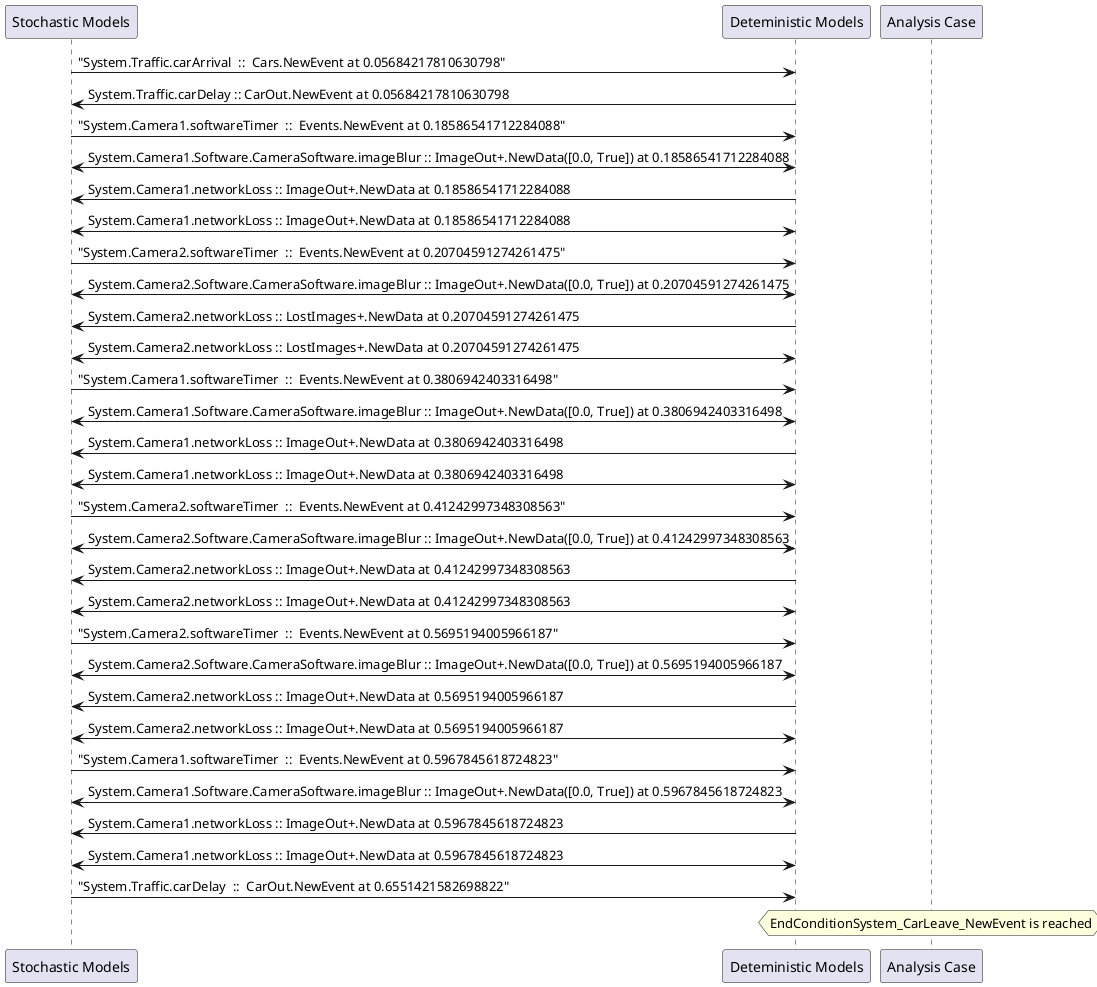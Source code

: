 
	@startuml
	participant "Stochastic Models" as stochmodel
	participant "Deteministic Models" as detmodel
	participant "Analysis Case" as analysis
	{30489_stop} stochmodel -> detmodel : "System.Traffic.carArrival  ::  Cars.NewEvent at 0.05684217810630798"
{30500_start} detmodel -> stochmodel : System.Traffic.carDelay :: CarOut.NewEvent at 0.05684217810630798
{30457_stop} stochmodel -> detmodel : "System.Camera1.softwareTimer  ::  Events.NewEvent at 0.18586541712284088"
detmodel <-> stochmodel : System.Camera1.Software.CameraSoftware.imageBlur :: ImageOut+.NewData([0.0, True]) at 0.18586541712284088
detmodel -> stochmodel : System.Camera1.networkLoss :: ImageOut+.NewData at 0.18586541712284088
detmodel <-> stochmodel : System.Camera1.networkLoss :: ImageOut+.NewData at 0.18586541712284088
{30473_stop} stochmodel -> detmodel : "System.Camera2.softwareTimer  ::  Events.NewEvent at 0.20704591274261475"
detmodel <-> stochmodel : System.Camera2.Software.CameraSoftware.imageBlur :: ImageOut+.NewData([0.0, True]) at 0.20704591274261475
detmodel -> stochmodel : System.Camera2.networkLoss :: LostImages+.NewData at 0.20704591274261475
detmodel <-> stochmodel : System.Camera2.networkLoss :: LostImages+.NewData at 0.20704591274261475
{30458_stop} stochmodel -> detmodel : "System.Camera1.softwareTimer  ::  Events.NewEvent at 0.3806942403316498"
detmodel <-> stochmodel : System.Camera1.Software.CameraSoftware.imageBlur :: ImageOut+.NewData([0.0, True]) at 0.3806942403316498
detmodel -> stochmodel : System.Camera1.networkLoss :: ImageOut+.NewData at 0.3806942403316498
detmodel <-> stochmodel : System.Camera1.networkLoss :: ImageOut+.NewData at 0.3806942403316498
{30474_stop} stochmodel -> detmodel : "System.Camera2.softwareTimer  ::  Events.NewEvent at 0.41242997348308563"
detmodel <-> stochmodel : System.Camera2.Software.CameraSoftware.imageBlur :: ImageOut+.NewData([0.0, True]) at 0.41242997348308563
detmodel -> stochmodel : System.Camera2.networkLoss :: ImageOut+.NewData at 0.41242997348308563
detmodel <-> stochmodel : System.Camera2.networkLoss :: ImageOut+.NewData at 0.41242997348308563
{30475_stop} stochmodel -> detmodel : "System.Camera2.softwareTimer  ::  Events.NewEvent at 0.5695194005966187"
detmodel <-> stochmodel : System.Camera2.Software.CameraSoftware.imageBlur :: ImageOut+.NewData([0.0, True]) at 0.5695194005966187
detmodel -> stochmodel : System.Camera2.networkLoss :: ImageOut+.NewData at 0.5695194005966187
detmodel <-> stochmodel : System.Camera2.networkLoss :: ImageOut+.NewData at 0.5695194005966187
{30459_stop} stochmodel -> detmodel : "System.Camera1.softwareTimer  ::  Events.NewEvent at 0.5967845618724823"
detmodel <-> stochmodel : System.Camera1.Software.CameraSoftware.imageBlur :: ImageOut+.NewData([0.0, True]) at 0.5967845618724823
detmodel -> stochmodel : System.Camera1.networkLoss :: ImageOut+.NewData at 0.5967845618724823
detmodel <-> stochmodel : System.Camera1.networkLoss :: ImageOut+.NewData at 0.5967845618724823
{30500_stop} stochmodel -> detmodel : "System.Traffic.carDelay  ::  CarOut.NewEvent at 0.6551421582698822"
{30500_start} <-> {30500_stop} : delay
hnote over analysis 
EndConditionSystem_CarLeave_NewEvent is reached
endnote
@enduml